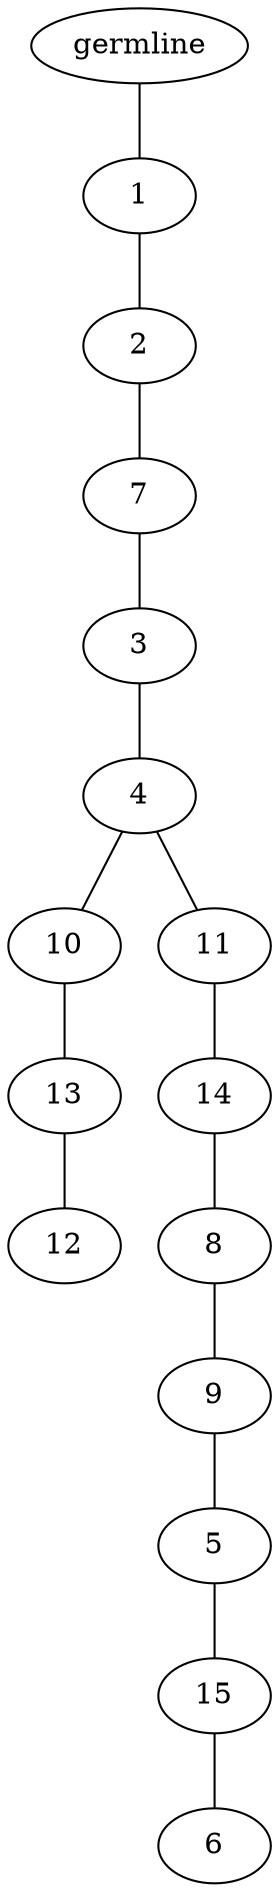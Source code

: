 graph tree {
    "139698445460912" [label="germline"];
    "139698445427568" [label="1"];
    "139698445430736" [label="2"];
    "139698445426992" [label="7"];
    "139698444489536" [label="3"];
    "139698444489152" [label="4"];
    "139698444489488" [label="10"];
    "139698445429008" [label="13"];
    "139698445428096" [label="12"];
    "139698444490448" [label="11"];
    "139698444489728" [label="14"];
    "139698444490592" [label="8"];
    "139698444490880" [label="9"];
    "139698444491216" [label="5"];
    "139698444491504" [label="15"];
    "139698444491792" [label="6"];
    "139698445460912" -- "139698445427568";
    "139698445427568" -- "139698445430736";
    "139698445430736" -- "139698445426992";
    "139698445426992" -- "139698444489536";
    "139698444489536" -- "139698444489152";
    "139698444489152" -- "139698444489488";
    "139698444489152" -- "139698444490448";
    "139698444489488" -- "139698445429008";
    "139698445429008" -- "139698445428096";
    "139698444490448" -- "139698444489728";
    "139698444489728" -- "139698444490592";
    "139698444490592" -- "139698444490880";
    "139698444490880" -- "139698444491216";
    "139698444491216" -- "139698444491504";
    "139698444491504" -- "139698444491792";
}
